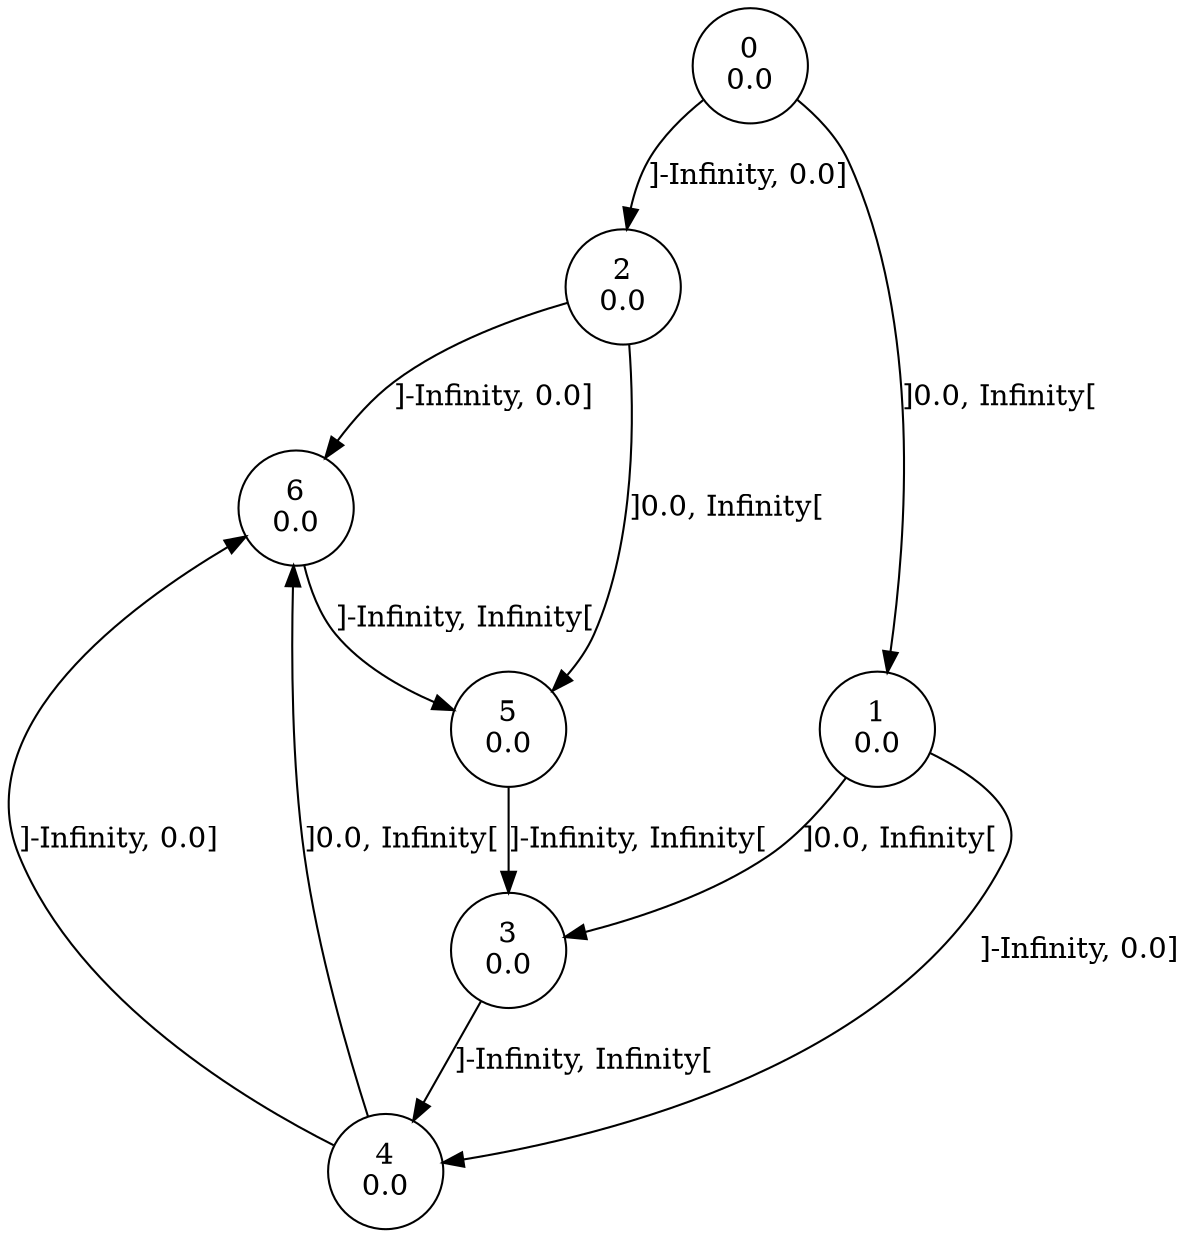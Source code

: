 digraph a {
0 [shape=circle, label="0\n0.0"];
	0->2 [ label="]-Infinity, 0.0]"];
	0->1 [ label="]0.0, Infinity["];
1 [shape=circle, label="1\n0.0"];
	1->4 [ label="]-Infinity, 0.0]"];
	1->3 [ label="]0.0, Infinity["];
2 [shape=circle, label="2\n0.0"];
	2->6 [ label="]-Infinity, 0.0]"];
	2->5 [ label="]0.0, Infinity["];
3 [shape=circle, label="3\n0.0"];
	3->4 [ label="]-Infinity, Infinity["];
4 [shape=circle, label="4\n0.0"];
	4->6 [ label="]-Infinity, 0.0]"];
	4->6 [ label="]0.0, Infinity["];
5 [shape=circle, label="5\n0.0"];
	5->3 [ label="]-Infinity, Infinity["];
6 [shape=circle, label="6\n0.0"];
	6->5 [ label="]-Infinity, Infinity["];
}